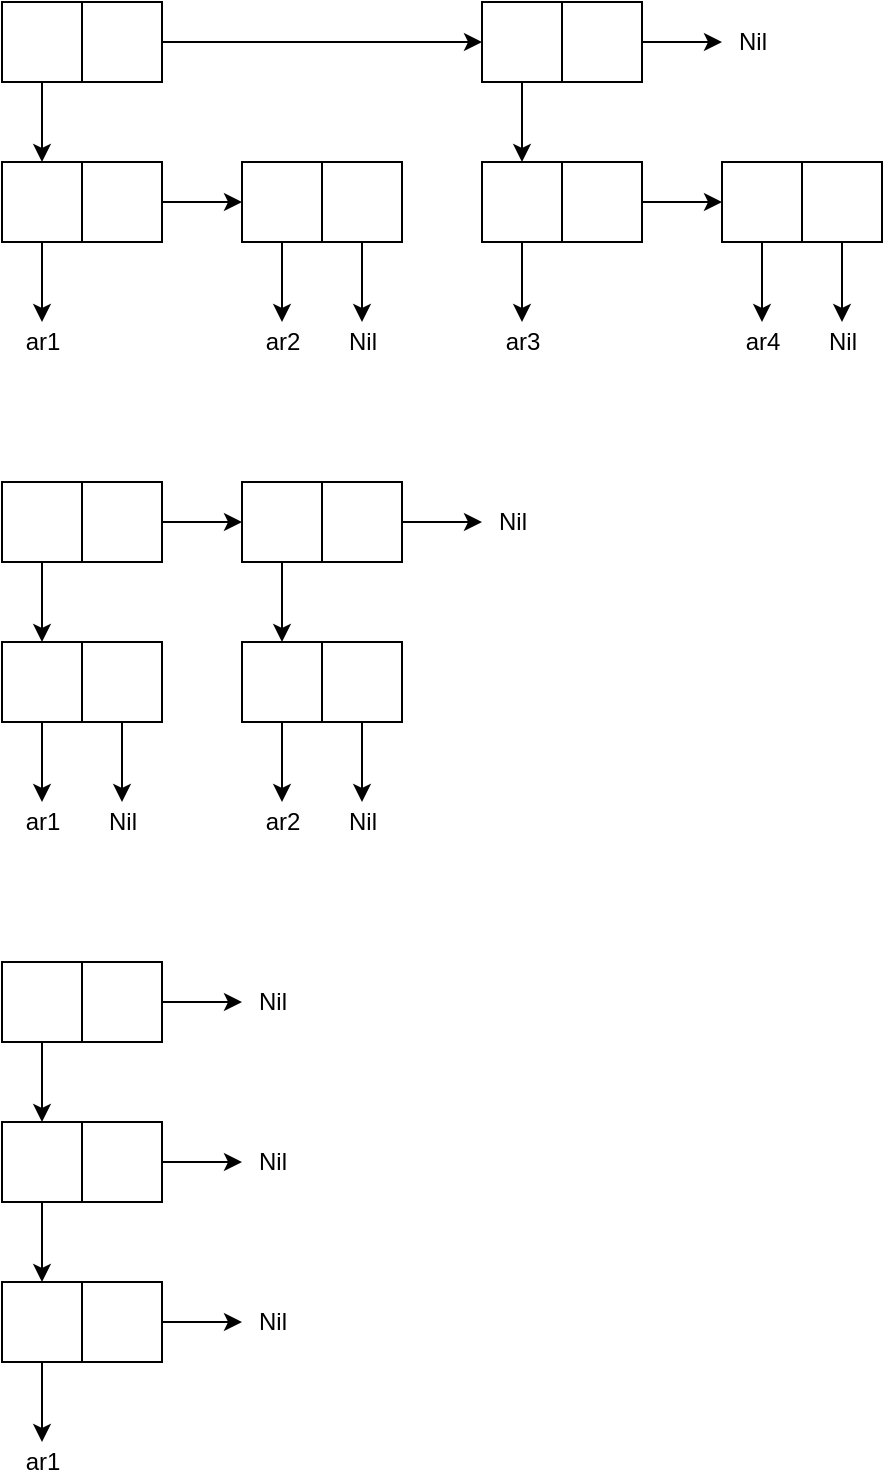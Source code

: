<mxfile version="14.9.6" type="device"><diagram id="slHVckIrCfQu3QeyQtWL" name="Страница 1"><mxGraphModel dx="509" dy="599" grid="1" gridSize="10" guides="1" tooltips="1" connect="1" arrows="1" fold="1" page="1" pageScale="1" pageWidth="2000" pageHeight="7500" math="0" shadow="0"><root><mxCell id="0"/><mxCell id="1" parent="0"/><mxCell id="mYM2vRtrHfVnnJtH5LJA-15" style="edgeStyle=orthogonalEdgeStyle;rounded=0;orthogonalLoop=1;jettySize=auto;html=1;exitX=0.5;exitY=1;exitDx=0;exitDy=0;entryX=0.5;entryY=0;entryDx=0;entryDy=0;" edge="1" parent="1" source="mYM2vRtrHfVnnJtH5LJA-1" target="mYM2vRtrHfVnnJtH5LJA-3"><mxGeometry relative="1" as="geometry"/></mxCell><mxCell id="mYM2vRtrHfVnnJtH5LJA-1" value="" style="rounded=0;whiteSpace=wrap;html=1;" vertex="1" parent="1"><mxGeometry x="40" y="40" width="40" height="40" as="geometry"/></mxCell><mxCell id="mYM2vRtrHfVnnJtH5LJA-13" style="edgeStyle=orthogonalEdgeStyle;rounded=0;orthogonalLoop=1;jettySize=auto;html=1;exitX=1;exitY=0.5;exitDx=0;exitDy=0;entryX=0;entryY=0.5;entryDx=0;entryDy=0;" edge="1" parent="1" source="mYM2vRtrHfVnnJtH5LJA-2" target="mYM2vRtrHfVnnJtH5LJA-7"><mxGeometry relative="1" as="geometry"/></mxCell><mxCell id="mYM2vRtrHfVnnJtH5LJA-2" value="" style="rounded=0;whiteSpace=wrap;html=1;" vertex="1" parent="1"><mxGeometry x="80" y="40" width="40" height="40" as="geometry"/></mxCell><mxCell id="mYM2vRtrHfVnnJtH5LJA-17" style="edgeStyle=orthogonalEdgeStyle;rounded=0;orthogonalLoop=1;jettySize=auto;html=1;exitX=0.5;exitY=1;exitDx=0;exitDy=0;" edge="1" parent="1" source="mYM2vRtrHfVnnJtH5LJA-3"><mxGeometry relative="1" as="geometry"><mxPoint x="60" y="200" as="targetPoint"/></mxGeometry></mxCell><mxCell id="mYM2vRtrHfVnnJtH5LJA-3" value="" style="rounded=0;whiteSpace=wrap;html=1;" vertex="1" parent="1"><mxGeometry x="40" y="120" width="40" height="40" as="geometry"/></mxCell><mxCell id="mYM2vRtrHfVnnJtH5LJA-16" style="edgeStyle=orthogonalEdgeStyle;rounded=0;orthogonalLoop=1;jettySize=auto;html=1;exitX=1;exitY=0.5;exitDx=0;exitDy=0;entryX=0;entryY=0.5;entryDx=0;entryDy=0;" edge="1" parent="1" source="mYM2vRtrHfVnnJtH5LJA-4" target="mYM2vRtrHfVnnJtH5LJA-5"><mxGeometry relative="1" as="geometry"/></mxCell><mxCell id="mYM2vRtrHfVnnJtH5LJA-4" value="" style="rounded=0;whiteSpace=wrap;html=1;" vertex="1" parent="1"><mxGeometry x="80" y="120" width="40" height="40" as="geometry"/></mxCell><mxCell id="mYM2vRtrHfVnnJtH5LJA-19" style="edgeStyle=orthogonalEdgeStyle;rounded=0;orthogonalLoop=1;jettySize=auto;html=1;exitX=0.5;exitY=1;exitDx=0;exitDy=0;" edge="1" parent="1" source="mYM2vRtrHfVnnJtH5LJA-5"><mxGeometry relative="1" as="geometry"><mxPoint x="180" y="200" as="targetPoint"/></mxGeometry></mxCell><mxCell id="mYM2vRtrHfVnnJtH5LJA-5" value="" style="rounded=0;whiteSpace=wrap;html=1;" vertex="1" parent="1"><mxGeometry x="160" y="120" width="40" height="40" as="geometry"/></mxCell><mxCell id="mYM2vRtrHfVnnJtH5LJA-21" style="edgeStyle=orthogonalEdgeStyle;rounded=0;orthogonalLoop=1;jettySize=auto;html=1;exitX=0.5;exitY=1;exitDx=0;exitDy=0;" edge="1" parent="1" source="mYM2vRtrHfVnnJtH5LJA-6"><mxGeometry relative="1" as="geometry"><mxPoint x="220" y="200" as="targetPoint"/></mxGeometry></mxCell><mxCell id="mYM2vRtrHfVnnJtH5LJA-6" value="" style="rounded=0;whiteSpace=wrap;html=1;" vertex="1" parent="1"><mxGeometry x="200" y="120" width="40" height="40" as="geometry"/></mxCell><mxCell id="mYM2vRtrHfVnnJtH5LJA-22" style="edgeStyle=orthogonalEdgeStyle;rounded=0;orthogonalLoop=1;jettySize=auto;html=1;exitX=0.5;exitY=1;exitDx=0;exitDy=0;entryX=0.5;entryY=0;entryDx=0;entryDy=0;" edge="1" parent="1" source="mYM2vRtrHfVnnJtH5LJA-7" target="mYM2vRtrHfVnnJtH5LJA-9"><mxGeometry relative="1" as="geometry"/></mxCell><mxCell id="mYM2vRtrHfVnnJtH5LJA-7" value="" style="rounded=0;whiteSpace=wrap;html=1;" vertex="1" parent="1"><mxGeometry x="280" y="40" width="40" height="40" as="geometry"/></mxCell><mxCell id="mYM2vRtrHfVnnJtH5LJA-14" style="edgeStyle=orthogonalEdgeStyle;rounded=0;orthogonalLoop=1;jettySize=auto;html=1;exitX=1;exitY=0.5;exitDx=0;exitDy=0;" edge="1" parent="1" source="mYM2vRtrHfVnnJtH5LJA-8"><mxGeometry relative="1" as="geometry"><mxPoint x="400" y="60" as="targetPoint"/></mxGeometry></mxCell><mxCell id="mYM2vRtrHfVnnJtH5LJA-8" value="" style="rounded=0;whiteSpace=wrap;html=1;" vertex="1" parent="1"><mxGeometry x="320" y="40" width="40" height="40" as="geometry"/></mxCell><mxCell id="mYM2vRtrHfVnnJtH5LJA-23" style="edgeStyle=orthogonalEdgeStyle;rounded=0;orthogonalLoop=1;jettySize=auto;html=1;exitX=0.5;exitY=1;exitDx=0;exitDy=0;" edge="1" parent="1" source="mYM2vRtrHfVnnJtH5LJA-9"><mxGeometry relative="1" as="geometry"><mxPoint x="300" y="200" as="targetPoint"/></mxGeometry></mxCell><mxCell id="mYM2vRtrHfVnnJtH5LJA-9" value="" style="rounded=0;whiteSpace=wrap;html=1;" vertex="1" parent="1"><mxGeometry x="280" y="120" width="40" height="40" as="geometry"/></mxCell><mxCell id="mYM2vRtrHfVnnJtH5LJA-25" style="edgeStyle=orthogonalEdgeStyle;rounded=0;orthogonalLoop=1;jettySize=auto;html=1;exitX=1;exitY=0.5;exitDx=0;exitDy=0;entryX=0;entryY=0.5;entryDx=0;entryDy=0;" edge="1" parent="1" source="mYM2vRtrHfVnnJtH5LJA-10" target="mYM2vRtrHfVnnJtH5LJA-11"><mxGeometry relative="1" as="geometry"/></mxCell><mxCell id="mYM2vRtrHfVnnJtH5LJA-10" value="" style="rounded=0;whiteSpace=wrap;html=1;" vertex="1" parent="1"><mxGeometry x="320" y="120" width="40" height="40" as="geometry"/></mxCell><mxCell id="mYM2vRtrHfVnnJtH5LJA-26" style="edgeStyle=orthogonalEdgeStyle;rounded=0;orthogonalLoop=1;jettySize=auto;html=1;exitX=0.5;exitY=1;exitDx=0;exitDy=0;" edge="1" parent="1" source="mYM2vRtrHfVnnJtH5LJA-11"><mxGeometry relative="1" as="geometry"><mxPoint x="420" y="200" as="targetPoint"/></mxGeometry></mxCell><mxCell id="mYM2vRtrHfVnnJtH5LJA-11" value="" style="rounded=0;whiteSpace=wrap;html=1;" vertex="1" parent="1"><mxGeometry x="400" y="120" width="40" height="40" as="geometry"/></mxCell><mxCell id="mYM2vRtrHfVnnJtH5LJA-27" style="edgeStyle=orthogonalEdgeStyle;rounded=0;orthogonalLoop=1;jettySize=auto;html=1;exitX=0.5;exitY=1;exitDx=0;exitDy=0;" edge="1" parent="1" source="mYM2vRtrHfVnnJtH5LJA-12"><mxGeometry relative="1" as="geometry"><mxPoint x="460" y="200" as="targetPoint"/></mxGeometry></mxCell><mxCell id="mYM2vRtrHfVnnJtH5LJA-12" value="" style="rounded=0;whiteSpace=wrap;html=1;" vertex="1" parent="1"><mxGeometry x="440" y="120" width="40" height="40" as="geometry"/></mxCell><mxCell id="mYM2vRtrHfVnnJtH5LJA-29" value="Nil" style="text;html=1;align=center;verticalAlign=middle;resizable=0;points=[];autosize=1;strokeColor=none;" vertex="1" parent="1"><mxGeometry x="400" y="50" width="30" height="20" as="geometry"/></mxCell><mxCell id="mYM2vRtrHfVnnJtH5LJA-30" value="Nil" style="text;html=1;align=center;verticalAlign=middle;resizable=0;points=[];autosize=1;strokeColor=none;" vertex="1" parent="1"><mxGeometry x="445" y="200" width="30" height="20" as="geometry"/></mxCell><mxCell id="mYM2vRtrHfVnnJtH5LJA-31" value="Nil" style="text;html=1;align=center;verticalAlign=middle;resizable=0;points=[];autosize=1;strokeColor=none;" vertex="1" parent="1"><mxGeometry x="205" y="200" width="30" height="20" as="geometry"/></mxCell><mxCell id="mYM2vRtrHfVnnJtH5LJA-32" value="ar1" style="text;html=1;align=center;verticalAlign=middle;resizable=0;points=[];autosize=1;strokeColor=none;" vertex="1" parent="1"><mxGeometry x="45" y="200" width="30" height="20" as="geometry"/></mxCell><mxCell id="mYM2vRtrHfVnnJtH5LJA-34" value="ar2" style="text;html=1;align=center;verticalAlign=middle;resizable=0;points=[];autosize=1;strokeColor=none;" vertex="1" parent="1"><mxGeometry x="165" y="200" width="30" height="20" as="geometry"/></mxCell><mxCell id="mYM2vRtrHfVnnJtH5LJA-35" value="ar3" style="text;html=1;align=center;verticalAlign=middle;resizable=0;points=[];autosize=1;strokeColor=none;" vertex="1" parent="1"><mxGeometry x="285" y="200" width="30" height="20" as="geometry"/></mxCell><mxCell id="mYM2vRtrHfVnnJtH5LJA-36" value="ar4" style="text;html=1;align=center;verticalAlign=middle;resizable=0;points=[];autosize=1;strokeColor=none;" vertex="1" parent="1"><mxGeometry x="405" y="200" width="30" height="20" as="geometry"/></mxCell><mxCell id="mYM2vRtrHfVnnJtH5LJA-37" style="edgeStyle=orthogonalEdgeStyle;rounded=0;orthogonalLoop=1;jettySize=auto;html=1;exitX=0.5;exitY=1;exitDx=0;exitDy=0;entryX=0.5;entryY=0;entryDx=0;entryDy=0;" edge="1" source="mYM2vRtrHfVnnJtH5LJA-38" target="mYM2vRtrHfVnnJtH5LJA-42" parent="1"><mxGeometry relative="1" as="geometry"/></mxCell><mxCell id="mYM2vRtrHfVnnJtH5LJA-38" value="" style="rounded=0;whiteSpace=wrap;html=1;" vertex="1" parent="1"><mxGeometry x="40" y="280" width="40" height="40" as="geometry"/></mxCell><mxCell id="mYM2vRtrHfVnnJtH5LJA-39" style="edgeStyle=orthogonalEdgeStyle;rounded=0;orthogonalLoop=1;jettySize=auto;html=1;exitX=1;exitY=0.5;exitDx=0;exitDy=0;" edge="1" source="mYM2vRtrHfVnnJtH5LJA-40" parent="1"><mxGeometry relative="1" as="geometry"><mxPoint x="160" y="300" as="targetPoint"/></mxGeometry></mxCell><mxCell id="mYM2vRtrHfVnnJtH5LJA-40" value="" style="rounded=0;whiteSpace=wrap;html=1;" vertex="1" parent="1"><mxGeometry x="80" y="280" width="40" height="40" as="geometry"/></mxCell><mxCell id="mYM2vRtrHfVnnJtH5LJA-41" style="edgeStyle=orthogonalEdgeStyle;rounded=0;orthogonalLoop=1;jettySize=auto;html=1;exitX=0.5;exitY=1;exitDx=0;exitDy=0;" edge="1" source="mYM2vRtrHfVnnJtH5LJA-42" parent="1"><mxGeometry relative="1" as="geometry"><mxPoint x="60" y="440" as="targetPoint"/></mxGeometry></mxCell><mxCell id="mYM2vRtrHfVnnJtH5LJA-42" value="" style="rounded=0;whiteSpace=wrap;html=1;" vertex="1" parent="1"><mxGeometry x="40" y="360" width="40" height="40" as="geometry"/></mxCell><mxCell id="mYM2vRtrHfVnnJtH5LJA-59" style="edgeStyle=orthogonalEdgeStyle;rounded=0;orthogonalLoop=1;jettySize=auto;html=1;exitX=0.5;exitY=1;exitDx=0;exitDy=0;" edge="1" parent="1" source="mYM2vRtrHfVnnJtH5LJA-44"><mxGeometry relative="1" as="geometry"><mxPoint x="100" y="440" as="targetPoint"/></mxGeometry></mxCell><mxCell id="mYM2vRtrHfVnnJtH5LJA-44" value="" style="rounded=0;whiteSpace=wrap;html=1;" vertex="1" parent="1"><mxGeometry x="80" y="360" width="40" height="40" as="geometry"/></mxCell><mxCell id="mYM2vRtrHfVnnJtH5LJA-45" style="edgeStyle=orthogonalEdgeStyle;rounded=0;orthogonalLoop=1;jettySize=auto;html=1;exitX=0.5;exitY=1;exitDx=0;exitDy=0;" edge="1" source="mYM2vRtrHfVnnJtH5LJA-46" parent="1"><mxGeometry relative="1" as="geometry"><mxPoint x="180" y="440" as="targetPoint"/></mxGeometry></mxCell><mxCell id="mYM2vRtrHfVnnJtH5LJA-46" value="" style="rounded=0;whiteSpace=wrap;html=1;" vertex="1" parent="1"><mxGeometry x="160" y="360" width="40" height="40" as="geometry"/></mxCell><mxCell id="mYM2vRtrHfVnnJtH5LJA-47" style="edgeStyle=orthogonalEdgeStyle;rounded=0;orthogonalLoop=1;jettySize=auto;html=1;exitX=0.5;exitY=1;exitDx=0;exitDy=0;" edge="1" source="mYM2vRtrHfVnnJtH5LJA-48" parent="1"><mxGeometry relative="1" as="geometry"><mxPoint x="220" y="440" as="targetPoint"/></mxGeometry></mxCell><mxCell id="mYM2vRtrHfVnnJtH5LJA-48" value="" style="rounded=0;whiteSpace=wrap;html=1;" vertex="1" parent="1"><mxGeometry x="200" y="360" width="40" height="40" as="geometry"/></mxCell><mxCell id="mYM2vRtrHfVnnJtH5LJA-50" value="Nil" style="text;html=1;align=center;verticalAlign=middle;resizable=0;points=[];autosize=1;strokeColor=none;" vertex="1" parent="1"><mxGeometry x="205" y="440" width="30" height="20" as="geometry"/></mxCell><mxCell id="mYM2vRtrHfVnnJtH5LJA-51" value="ar1" style="text;html=1;align=center;verticalAlign=middle;resizable=0;points=[];autosize=1;strokeColor=none;" vertex="1" parent="1"><mxGeometry x="45" y="440" width="30" height="20" as="geometry"/></mxCell><mxCell id="mYM2vRtrHfVnnJtH5LJA-52" value="ar2" style="text;html=1;align=center;verticalAlign=middle;resizable=0;points=[];autosize=1;strokeColor=none;" vertex="1" parent="1"><mxGeometry x="165" y="440" width="30" height="20" as="geometry"/></mxCell><mxCell id="mYM2vRtrHfVnnJtH5LJA-53" style="edgeStyle=orthogonalEdgeStyle;rounded=0;orthogonalLoop=1;jettySize=auto;html=1;exitX=0.5;exitY=1;exitDx=0;exitDy=0;" edge="1" source="mYM2vRtrHfVnnJtH5LJA-54" parent="1"><mxGeometry relative="1" as="geometry"><mxPoint x="180" y="360" as="targetPoint"/></mxGeometry></mxCell><mxCell id="mYM2vRtrHfVnnJtH5LJA-54" value="" style="rounded=0;whiteSpace=wrap;html=1;" vertex="1" parent="1"><mxGeometry x="160" y="280" width="40" height="40" as="geometry"/></mxCell><mxCell id="mYM2vRtrHfVnnJtH5LJA-61" style="edgeStyle=orthogonalEdgeStyle;rounded=0;orthogonalLoop=1;jettySize=auto;html=1;exitX=1;exitY=0.5;exitDx=0;exitDy=0;" edge="1" parent="1" source="mYM2vRtrHfVnnJtH5LJA-56"><mxGeometry relative="1" as="geometry"><mxPoint x="280" y="300" as="targetPoint"/></mxGeometry></mxCell><mxCell id="mYM2vRtrHfVnnJtH5LJA-56" value="" style="rounded=0;whiteSpace=wrap;html=1;" vertex="1" parent="1"><mxGeometry x="200" y="280" width="40" height="40" as="geometry"/></mxCell><mxCell id="mYM2vRtrHfVnnJtH5LJA-60" value="Nil" style="text;html=1;align=center;verticalAlign=middle;resizable=0;points=[];autosize=1;strokeColor=none;" vertex="1" parent="1"><mxGeometry x="85" y="440" width="30" height="20" as="geometry"/></mxCell><mxCell id="mYM2vRtrHfVnnJtH5LJA-62" value="Nil" style="text;html=1;align=center;verticalAlign=middle;resizable=0;points=[];autosize=1;strokeColor=none;" vertex="1" parent="1"><mxGeometry x="280" y="290" width="30" height="20" as="geometry"/></mxCell><mxCell id="mYM2vRtrHfVnnJtH5LJA-63" style="edgeStyle=orthogonalEdgeStyle;rounded=0;orthogonalLoop=1;jettySize=auto;html=1;exitX=0.5;exitY=1;exitDx=0;exitDy=0;" edge="1" source="mYM2vRtrHfVnnJtH5LJA-64" parent="1"><mxGeometry relative="1" as="geometry"><mxPoint x="60" y="680" as="targetPoint"/></mxGeometry></mxCell><mxCell id="mYM2vRtrHfVnnJtH5LJA-64" value="" style="rounded=0;whiteSpace=wrap;html=1;" vertex="1" parent="1"><mxGeometry x="40" y="600" width="40" height="40" as="geometry"/></mxCell><mxCell id="mYM2vRtrHfVnnJtH5LJA-74" style="edgeStyle=orthogonalEdgeStyle;rounded=0;orthogonalLoop=1;jettySize=auto;html=1;exitX=1;exitY=0.5;exitDx=0;exitDy=0;" edge="1" parent="1" source="mYM2vRtrHfVnnJtH5LJA-66"><mxGeometry relative="1" as="geometry"><mxPoint x="160" y="620" as="targetPoint"/></mxGeometry></mxCell><mxCell id="mYM2vRtrHfVnnJtH5LJA-66" value="" style="rounded=0;whiteSpace=wrap;html=1;" vertex="1" parent="1"><mxGeometry x="80" y="600" width="40" height="40" as="geometry"/></mxCell><mxCell id="mYM2vRtrHfVnnJtH5LJA-69" style="edgeStyle=orthogonalEdgeStyle;rounded=0;orthogonalLoop=1;jettySize=auto;html=1;exitX=0.5;exitY=1;exitDx=0;exitDy=0;" edge="1" source="mYM2vRtrHfVnnJtH5LJA-70" parent="1"><mxGeometry relative="1" as="geometry"><mxPoint x="60" y="600" as="targetPoint"/></mxGeometry></mxCell><mxCell id="mYM2vRtrHfVnnJtH5LJA-70" value="" style="rounded=0;whiteSpace=wrap;html=1;" vertex="1" parent="1"><mxGeometry x="40" y="520" width="40" height="40" as="geometry"/></mxCell><mxCell id="mYM2vRtrHfVnnJtH5LJA-71" style="edgeStyle=orthogonalEdgeStyle;rounded=0;orthogonalLoop=1;jettySize=auto;html=1;exitX=1;exitY=0.5;exitDx=0;exitDy=0;" edge="1" source="mYM2vRtrHfVnnJtH5LJA-72" parent="1"><mxGeometry relative="1" as="geometry"><mxPoint x="160" y="540" as="targetPoint"/></mxGeometry></mxCell><mxCell id="mYM2vRtrHfVnnJtH5LJA-72" value="" style="rounded=0;whiteSpace=wrap;html=1;" vertex="1" parent="1"><mxGeometry x="80" y="520" width="40" height="40" as="geometry"/></mxCell><mxCell id="mYM2vRtrHfVnnJtH5LJA-73" value="Nil" style="text;html=1;align=center;verticalAlign=middle;resizable=0;points=[];autosize=1;strokeColor=none;" vertex="1" parent="1"><mxGeometry x="160" y="530" width="30" height="20" as="geometry"/></mxCell><mxCell id="mYM2vRtrHfVnnJtH5LJA-75" value="Nil" style="text;html=1;align=center;verticalAlign=middle;resizable=0;points=[];autosize=1;strokeColor=none;" vertex="1" parent="1"><mxGeometry x="160" y="610" width="30" height="20" as="geometry"/></mxCell><mxCell id="mYM2vRtrHfVnnJtH5LJA-76" style="edgeStyle=orthogonalEdgeStyle;rounded=0;orthogonalLoop=1;jettySize=auto;html=1;exitX=0.5;exitY=1;exitDx=0;exitDy=0;" edge="1" source="mYM2vRtrHfVnnJtH5LJA-77" parent="1"><mxGeometry relative="1" as="geometry"><mxPoint x="60" y="760" as="targetPoint"/></mxGeometry></mxCell><mxCell id="mYM2vRtrHfVnnJtH5LJA-77" value="" style="rounded=0;whiteSpace=wrap;html=1;" vertex="1" parent="1"><mxGeometry x="40" y="680" width="40" height="40" as="geometry"/></mxCell><mxCell id="mYM2vRtrHfVnnJtH5LJA-78" style="edgeStyle=orthogonalEdgeStyle;rounded=0;orthogonalLoop=1;jettySize=auto;html=1;exitX=1;exitY=0.5;exitDx=0;exitDy=0;" edge="1" source="mYM2vRtrHfVnnJtH5LJA-79" parent="1"><mxGeometry relative="1" as="geometry"><mxPoint x="160" y="700" as="targetPoint"/></mxGeometry></mxCell><mxCell id="mYM2vRtrHfVnnJtH5LJA-79" value="" style="rounded=0;whiteSpace=wrap;html=1;" vertex="1" parent="1"><mxGeometry x="80" y="680" width="40" height="40" as="geometry"/></mxCell><mxCell id="mYM2vRtrHfVnnJtH5LJA-80" value="Nil" style="text;html=1;align=center;verticalAlign=middle;resizable=0;points=[];autosize=1;strokeColor=none;" vertex="1" parent="1"><mxGeometry x="160" y="690" width="30" height="20" as="geometry"/></mxCell><mxCell id="mYM2vRtrHfVnnJtH5LJA-81" value="ar1" style="text;html=1;align=center;verticalAlign=middle;resizable=0;points=[];autosize=1;strokeColor=none;" vertex="1" parent="1"><mxGeometry x="45" y="760" width="30" height="20" as="geometry"/></mxCell></root></mxGraphModel></diagram></mxfile>